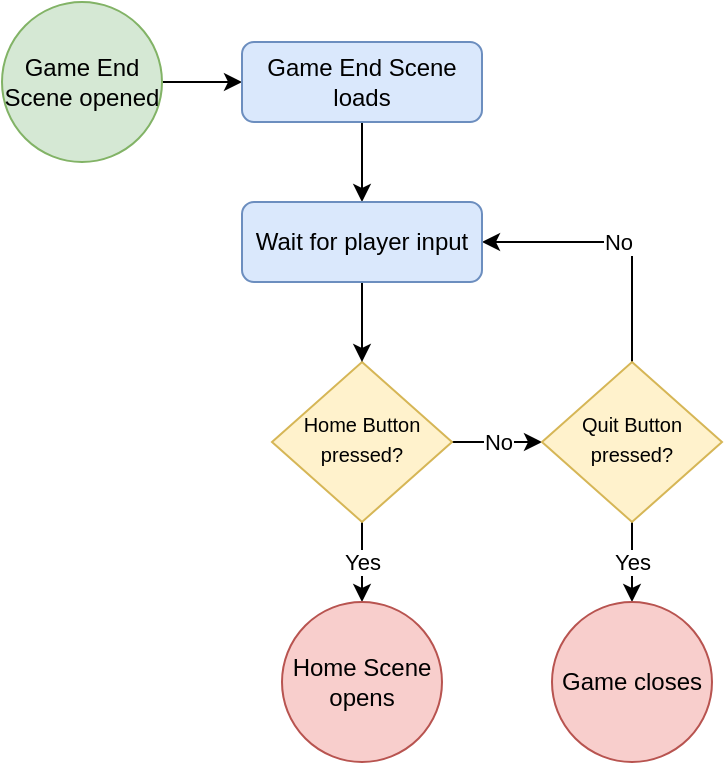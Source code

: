 <mxfile version="14.7.3" type="github">
  <diagram id="C5RBs43oDa-KdzZeNtuy" name="Page-1">
    <mxGraphModel dx="981" dy="526" grid="1" gridSize="10" guides="1" tooltips="1" connect="1" arrows="1" fold="1" page="1" pageScale="1" pageWidth="827" pageHeight="1169" math="0" shadow="0">
      <root>
        <mxCell id="WIyWlLk6GJQsqaUBKTNV-0" />
        <mxCell id="WIyWlLk6GJQsqaUBKTNV-1" parent="WIyWlLk6GJQsqaUBKTNV-0" />
        <mxCell id="w46rc9Ggta0nKSejpY7C-11" value="No" style="edgeStyle=orthogonalEdgeStyle;rounded=0;orthogonalLoop=1;jettySize=auto;html=1;exitX=1;exitY=0.5;exitDx=0;exitDy=0;entryX=0;entryY=0.5;entryDx=0;entryDy=0;" parent="WIyWlLk6GJQsqaUBKTNV-1" source="WIyWlLk6GJQsqaUBKTNV-6" target="w46rc9Ggta0nKSejpY7C-2" edge="1">
          <mxGeometry relative="1" as="geometry" />
        </mxCell>
        <mxCell id="w46rc9Ggta0nKSejpY7C-30" value="Yes" style="edgeStyle=orthogonalEdgeStyle;rounded=0;orthogonalLoop=1;jettySize=auto;html=1;exitX=0.5;exitY=1;exitDx=0;exitDy=0;entryX=0.5;entryY=0;entryDx=0;entryDy=0;" parent="WIyWlLk6GJQsqaUBKTNV-1" source="WIyWlLk6GJQsqaUBKTNV-6" target="w46rc9Ggta0nKSejpY7C-29" edge="1">
          <mxGeometry relative="1" as="geometry" />
        </mxCell>
        <mxCell id="WIyWlLk6GJQsqaUBKTNV-6" value="&lt;span style=&quot;font-size: 10px&quot;&gt;Home Button pressed?&lt;/span&gt;" style="rhombus;whiteSpace=wrap;html=1;shadow=0;fontFamily=Helvetica;fontSize=12;align=center;strokeWidth=1;spacing=6;spacingTop=-4;fillColor=#fff2cc;strokeColor=#d6b656;" parent="WIyWlLk6GJQsqaUBKTNV-1" vertex="1">
          <mxGeometry x="175" y="240" width="90" height="80" as="geometry" />
        </mxCell>
        <mxCell id="w46rc9Ggta0nKSejpY7C-8" style="edgeStyle=orthogonalEdgeStyle;rounded=0;orthogonalLoop=1;jettySize=auto;html=1;exitX=1;exitY=0.5;exitDx=0;exitDy=0;" parent="WIyWlLk6GJQsqaUBKTNV-1" source="w46rc9Ggta0nKSejpY7C-0" target="w46rc9Ggta0nKSejpY7C-7" edge="1">
          <mxGeometry relative="1" as="geometry" />
        </mxCell>
        <mxCell id="w46rc9Ggta0nKSejpY7C-0" value="Game End Scene opened" style="ellipse;whiteSpace=wrap;html=1;aspect=fixed;fillColor=#d5e8d4;strokeColor=#82b366;" parent="WIyWlLk6GJQsqaUBKTNV-1" vertex="1">
          <mxGeometry x="40" y="60" width="80" height="80" as="geometry" />
        </mxCell>
        <mxCell id="w46rc9Ggta0nKSejpY7C-20" value="Yes" style="edgeStyle=orthogonalEdgeStyle;rounded=0;orthogonalLoop=1;jettySize=auto;html=1;exitX=0.5;exitY=1;exitDx=0;exitDy=0;entryX=0.5;entryY=0;entryDx=0;entryDy=0;" parent="WIyWlLk6GJQsqaUBKTNV-1" source="w46rc9Ggta0nKSejpY7C-2" target="w46rc9Ggta0nKSejpY7C-21" edge="1">
          <mxGeometry relative="1" as="geometry">
            <mxPoint x="355" y="360.0" as="targetPoint" />
          </mxGeometry>
        </mxCell>
        <mxCell id="S_xXwkPx7IbL6cv90Ha2-0" value="No" style="edgeStyle=orthogonalEdgeStyle;rounded=0;orthogonalLoop=1;jettySize=auto;html=1;exitX=0.5;exitY=0;exitDx=0;exitDy=0;entryX=1;entryY=0.5;entryDx=0;entryDy=0;" edge="1" parent="WIyWlLk6GJQsqaUBKTNV-1" source="w46rc9Ggta0nKSejpY7C-2" target="w46rc9Ggta0nKSejpY7C-31">
          <mxGeometry relative="1" as="geometry" />
        </mxCell>
        <mxCell id="w46rc9Ggta0nKSejpY7C-2" value="&lt;span style=&quot;font-size: 10px&quot;&gt;Quit Button pressed?&lt;/span&gt;" style="rhombus;whiteSpace=wrap;html=1;shadow=0;fontFamily=Helvetica;fontSize=12;align=center;strokeWidth=1;spacing=6;spacingTop=-4;fillColor=#fff2cc;strokeColor=#d6b656;" parent="WIyWlLk6GJQsqaUBKTNV-1" vertex="1">
          <mxGeometry x="310" y="240" width="90" height="80" as="geometry" />
        </mxCell>
        <mxCell id="w46rc9Ggta0nKSejpY7C-33" style="edgeStyle=orthogonalEdgeStyle;rounded=0;orthogonalLoop=1;jettySize=auto;html=1;exitX=0.5;exitY=1;exitDx=0;exitDy=0;" parent="WIyWlLk6GJQsqaUBKTNV-1" source="w46rc9Ggta0nKSejpY7C-7" target="w46rc9Ggta0nKSejpY7C-31" edge="1">
          <mxGeometry relative="1" as="geometry" />
        </mxCell>
        <mxCell id="w46rc9Ggta0nKSejpY7C-7" value="Game End Scene loads" style="rounded=1;whiteSpace=wrap;html=1;fillColor=#dae8fc;strokeColor=#6c8ebf;" parent="WIyWlLk6GJQsqaUBKTNV-1" vertex="1">
          <mxGeometry x="160" y="80" width="120" height="40" as="geometry" />
        </mxCell>
        <mxCell id="w46rc9Ggta0nKSejpY7C-21" value="Game closes" style="ellipse;whiteSpace=wrap;html=1;aspect=fixed;fillColor=#f8cecc;strokeColor=#b85450;" parent="WIyWlLk6GJQsqaUBKTNV-1" vertex="1">
          <mxGeometry x="315" y="360" width="80" height="80" as="geometry" />
        </mxCell>
        <mxCell id="w46rc9Ggta0nKSejpY7C-29" value="Home Scene opens" style="ellipse;whiteSpace=wrap;html=1;aspect=fixed;fillColor=#f8cecc;strokeColor=#b85450;" parent="WIyWlLk6GJQsqaUBKTNV-1" vertex="1">
          <mxGeometry x="180" y="360" width="80" height="80" as="geometry" />
        </mxCell>
        <mxCell id="w46rc9Ggta0nKSejpY7C-32" style="edgeStyle=orthogonalEdgeStyle;rounded=0;orthogonalLoop=1;jettySize=auto;html=1;exitX=0.5;exitY=1;exitDx=0;exitDy=0;entryX=0.5;entryY=0;entryDx=0;entryDy=0;" parent="WIyWlLk6GJQsqaUBKTNV-1" source="w46rc9Ggta0nKSejpY7C-31" target="WIyWlLk6GJQsqaUBKTNV-6" edge="1">
          <mxGeometry relative="1" as="geometry" />
        </mxCell>
        <mxCell id="w46rc9Ggta0nKSejpY7C-31" value="Wait for player input" style="rounded=1;whiteSpace=wrap;html=1;fillColor=#dae8fc;strokeColor=#6c8ebf;" parent="WIyWlLk6GJQsqaUBKTNV-1" vertex="1">
          <mxGeometry x="160" y="160" width="120" height="40" as="geometry" />
        </mxCell>
      </root>
    </mxGraphModel>
  </diagram>
</mxfile>
